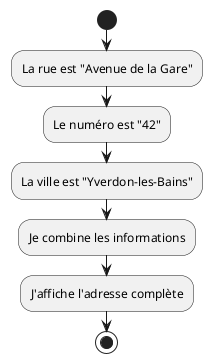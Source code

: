 @startuml
start
:La rue est "Avenue de la Gare";
:Le numéro est "42";
:La ville est "Yverdon-les-Bains";
:Je combine les informations;
:J'affiche l'adresse complète;
stop
@enduml
